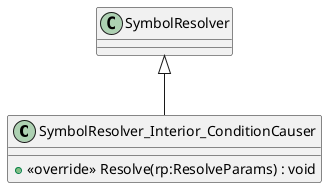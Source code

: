 @startuml
class SymbolResolver_Interior_ConditionCauser {
    + <<override>> Resolve(rp:ResolveParams) : void
}
SymbolResolver <|-- SymbolResolver_Interior_ConditionCauser
@enduml
